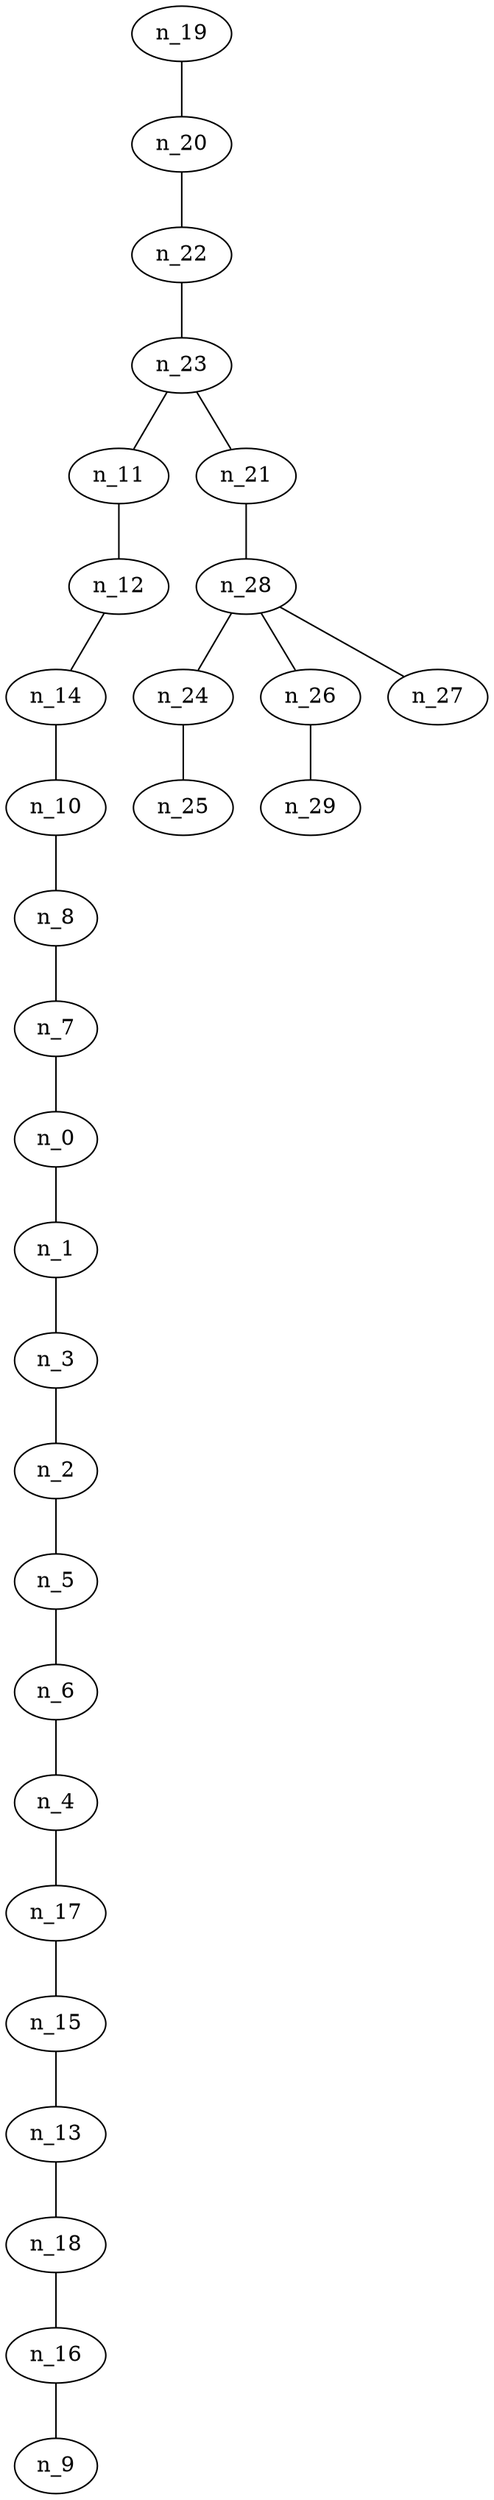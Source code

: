 graph arbol13 {
n_19--n_20
n_20--n_22
n_22--n_23
n_23--n_11
n_23--n_21
n_11--n_12
n_12--n_14
n_14--n_10
n_10--n_8
n_8--n_7
n_7--n_0
n_0--n_1
n_1--n_3
n_3--n_2
n_2--n_5
n_5--n_6
n_6--n_4
n_4--n_17
n_17--n_15
n_15--n_13
n_13--n_18
n_18--n_16
n_16--n_9
n_21--n_28
n_28--n_24
n_28--n_26
n_28--n_27
n_24--n_25
n_26--n_29
}